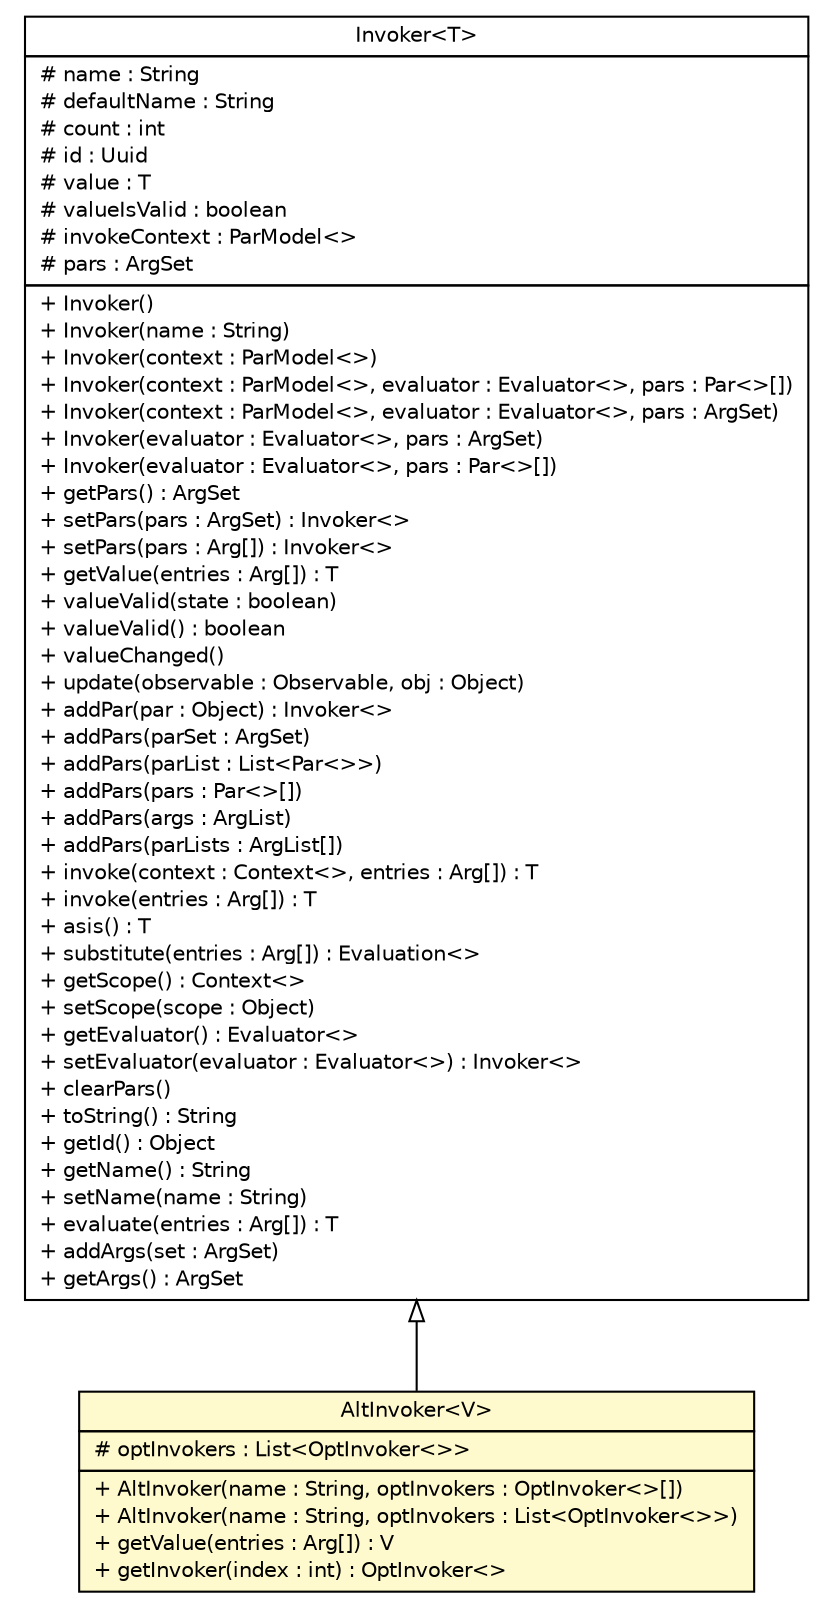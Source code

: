 #!/usr/local/bin/dot
#
# Class diagram 
# Generated by UMLGraph version R5_6 (http://www.umlgraph.org/)
#

digraph G {
	edge [fontname="Helvetica",fontsize=10,labelfontname="Helvetica",labelfontsize=10];
	node [fontname="Helvetica",fontsize=10,shape=plaintext];
	nodesep=0.25;
	ranksep=0.5;
	// sorcer.core.invoker.AltInvoker<V>
	c90333 [label=<<table title="sorcer.core.invoker.AltInvoker" border="0" cellborder="1" cellspacing="0" cellpadding="2" port="p" bgcolor="lemonChiffon" href="./AltInvoker.html">
		<tr><td><table border="0" cellspacing="0" cellpadding="1">
<tr><td align="center" balign="center"> AltInvoker&lt;V&gt; </td></tr>
		</table></td></tr>
		<tr><td><table border="0" cellspacing="0" cellpadding="1">
<tr><td align="left" balign="left"> # optInvokers : List&lt;OptInvoker&lt;&gt;&gt; </td></tr>
		</table></td></tr>
		<tr><td><table border="0" cellspacing="0" cellpadding="1">
<tr><td align="left" balign="left"> + AltInvoker(name : String, optInvokers : OptInvoker&lt;&gt;[]) </td></tr>
<tr><td align="left" balign="left"> + AltInvoker(name : String, optInvokers : List&lt;OptInvoker&lt;&gt;&gt;) </td></tr>
<tr><td align="left" balign="left"> + getValue(entries : Arg[]) : V </td></tr>
<tr><td align="left" balign="left"> + getInvoker(index : int) : OptInvoker&lt;&gt; </td></tr>
		</table></td></tr>
		</table>>, URL="./AltInvoker.html", fontname="Helvetica", fontcolor="black", fontsize=10.0];
	// sorcer.core.invoker.Invoker<T>
	c90339 [label=<<table title="sorcer.core.invoker.Invoker" border="0" cellborder="1" cellspacing="0" cellpadding="2" port="p" href="./Invoker.html">
		<tr><td><table border="0" cellspacing="0" cellpadding="1">
<tr><td align="center" balign="center"> Invoker&lt;T&gt; </td></tr>
		</table></td></tr>
		<tr><td><table border="0" cellspacing="0" cellpadding="1">
<tr><td align="left" balign="left"> # name : String </td></tr>
<tr><td align="left" balign="left"> # defaultName : String </td></tr>
<tr><td align="left" balign="left"> # count : int </td></tr>
<tr><td align="left" balign="left"> # id : Uuid </td></tr>
<tr><td align="left" balign="left"> # value : T </td></tr>
<tr><td align="left" balign="left"> # valueIsValid : boolean </td></tr>
<tr><td align="left" balign="left"> # invokeContext : ParModel&lt;&gt; </td></tr>
<tr><td align="left" balign="left"> # pars : ArgSet </td></tr>
		</table></td></tr>
		<tr><td><table border="0" cellspacing="0" cellpadding="1">
<tr><td align="left" balign="left"> + Invoker() </td></tr>
<tr><td align="left" balign="left"> + Invoker(name : String) </td></tr>
<tr><td align="left" balign="left"> + Invoker(context : ParModel&lt;&gt;) </td></tr>
<tr><td align="left" balign="left"> + Invoker(context : ParModel&lt;&gt;, evaluator : Evaluator&lt;&gt;, pars : Par&lt;&gt;[]) </td></tr>
<tr><td align="left" balign="left"> + Invoker(context : ParModel&lt;&gt;, evaluator : Evaluator&lt;&gt;, pars : ArgSet) </td></tr>
<tr><td align="left" balign="left"> + Invoker(evaluator : Evaluator&lt;&gt;, pars : ArgSet) </td></tr>
<tr><td align="left" balign="left"> + Invoker(evaluator : Evaluator&lt;&gt;, pars : Par&lt;&gt;[]) </td></tr>
<tr><td align="left" balign="left"> + getPars() : ArgSet </td></tr>
<tr><td align="left" balign="left"> + setPars(pars : ArgSet) : Invoker&lt;&gt; </td></tr>
<tr><td align="left" balign="left"> + setPars(pars : Arg[]) : Invoker&lt;&gt; </td></tr>
<tr><td align="left" balign="left"> + getValue(entries : Arg[]) : T </td></tr>
<tr><td align="left" balign="left"> + valueValid(state : boolean) </td></tr>
<tr><td align="left" balign="left"> + valueValid() : boolean </td></tr>
<tr><td align="left" balign="left"> + valueChanged() </td></tr>
<tr><td align="left" balign="left"> + update(observable : Observable, obj : Object) </td></tr>
<tr><td align="left" balign="left"> + addPar(par : Object) : Invoker&lt;&gt; </td></tr>
<tr><td align="left" balign="left"> + addPars(parSet : ArgSet) </td></tr>
<tr><td align="left" balign="left"> + addPars(parList : List&lt;Par&lt;&gt;&gt;) </td></tr>
<tr><td align="left" balign="left"> + addPars(pars : Par&lt;&gt;[]) </td></tr>
<tr><td align="left" balign="left"> + addPars(args : ArgList) </td></tr>
<tr><td align="left" balign="left"> + addPars(parLists : ArgList[]) </td></tr>
<tr><td align="left" balign="left"> + invoke(context : Context&lt;&gt;, entries : Arg[]) : T </td></tr>
<tr><td align="left" balign="left"> + invoke(entries : Arg[]) : T </td></tr>
<tr><td align="left" balign="left"> + asis() : T </td></tr>
<tr><td align="left" balign="left"> + substitute(entries : Arg[]) : Evaluation&lt;&gt; </td></tr>
<tr><td align="left" balign="left"> + getScope() : Context&lt;&gt; </td></tr>
<tr><td align="left" balign="left"> + setScope(scope : Object) </td></tr>
<tr><td align="left" balign="left"> + getEvaluator() : Evaluator&lt;&gt; </td></tr>
<tr><td align="left" balign="left"> + setEvaluator(evaluator : Evaluator&lt;&gt;) : Invoker&lt;&gt; </td></tr>
<tr><td align="left" balign="left"> + clearPars() </td></tr>
<tr><td align="left" balign="left"> + toString() : String </td></tr>
<tr><td align="left" balign="left"> + getId() : Object </td></tr>
<tr><td align="left" balign="left"> + getName() : String </td></tr>
<tr><td align="left" balign="left"> + setName(name : String) </td></tr>
<tr><td align="left" balign="left"> + evaluate(entries : Arg[]) : T </td></tr>
<tr><td align="left" balign="left"> + addArgs(set : ArgSet) </td></tr>
<tr><td align="left" balign="left"> + getArgs() : ArgSet </td></tr>
		</table></td></tr>
		</table>>, URL="./Invoker.html", fontname="Helvetica", fontcolor="black", fontsize=10.0];
	//sorcer.core.invoker.AltInvoker<V> extends sorcer.core.invoker.Invoker<V>
	c90339:p -> c90333:p [dir=back,arrowtail=empty];
}

